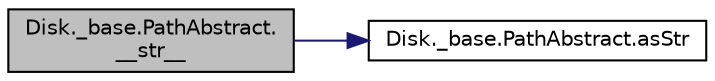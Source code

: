digraph "Disk._base.PathAbstract.__str__"
{
 // INTERACTIVE_SVG=YES
  bgcolor="transparent";
  edge [fontname="Helvetica",fontsize="10",labelfontname="Helvetica",labelfontsize="10"];
  node [fontname="Helvetica",fontsize="10",shape=record];
  rankdir="LR";
  Node1 [label="Disk._base.PathAbstract.\l__str__",height=0.2,width=0.4,color="black", fillcolor="grey75", style="filled" fontcolor="black"];
  Node1 -> Node2 [color="midnightblue",fontsize="10",style="solid",fontname="Helvetica"];
  Node2 [label="Disk._base.PathAbstract.asStr",height=0.2,width=0.4,color="black",URL="$class_disk_1_1__base_1_1_path_abstract.html#a731d87c0d519683a4b7fb76694b28c6f"];
}
